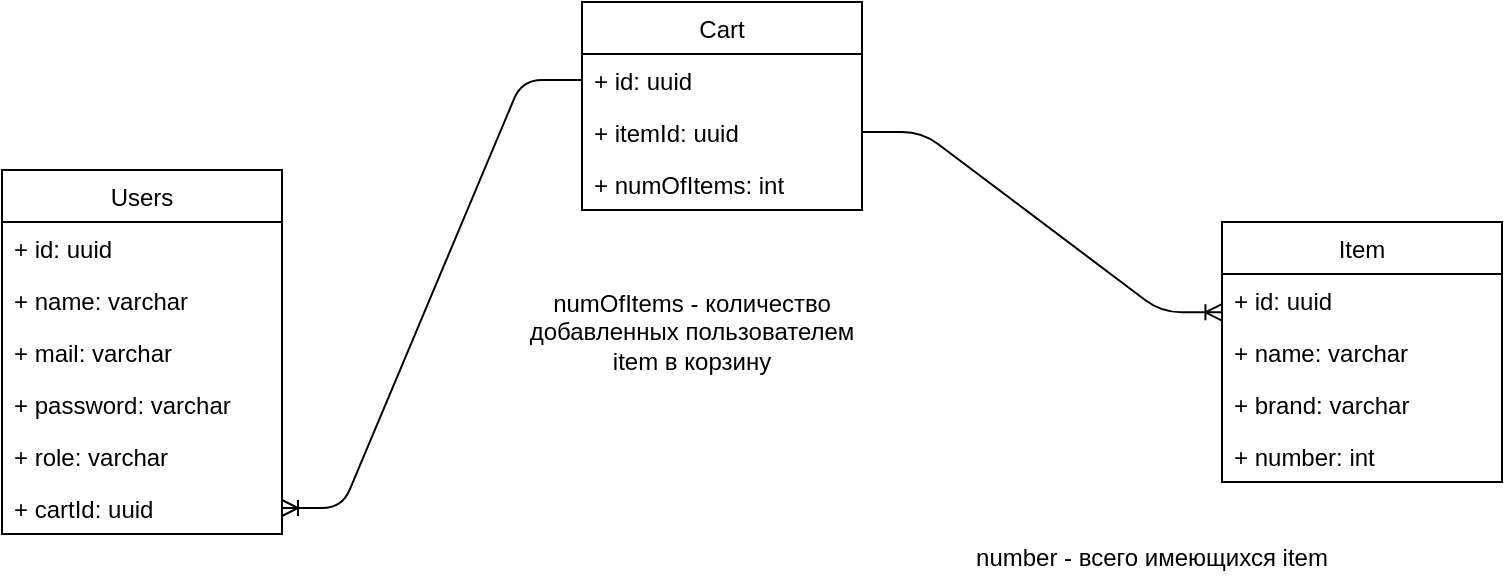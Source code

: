 <mxfile version="14.9.8" type="github">
  <diagram id="5fFgp1cHh4VwXKB1_imK" name="Page-1">
    <mxGraphModel dx="1162" dy="627" grid="1" gridSize="10" guides="1" tooltips="1" connect="1" arrows="1" fold="1" page="1" pageScale="1" pageWidth="827" pageHeight="1169" math="0" shadow="0">
      <root>
        <mxCell id="0" />
        <mxCell id="1" parent="0" />
        <mxCell id="ql77PT8SmIbXVKm26KD9-1" value="Users" style="swimlane;fontStyle=0;childLayout=stackLayout;horizontal=1;startSize=26;fillColor=none;horizontalStack=0;resizeParent=1;resizeParentMax=0;resizeLast=0;collapsible=1;marginBottom=0;" vertex="1" parent="1">
          <mxGeometry x="30" y="174" width="140" height="182" as="geometry" />
        </mxCell>
        <mxCell id="ql77PT8SmIbXVKm26KD9-2" value="+ id: uuid" style="text;strokeColor=none;fillColor=none;align=left;verticalAlign=top;spacingLeft=4;spacingRight=4;overflow=hidden;rotatable=0;points=[[0,0.5],[1,0.5]];portConstraint=eastwest;" vertex="1" parent="ql77PT8SmIbXVKm26KD9-1">
          <mxGeometry y="26" width="140" height="26" as="geometry" />
        </mxCell>
        <mxCell id="ql77PT8SmIbXVKm26KD9-3" value="+ name: varchar" style="text;strokeColor=none;fillColor=none;align=left;verticalAlign=top;spacingLeft=4;spacingRight=4;overflow=hidden;rotatable=0;points=[[0,0.5],[1,0.5]];portConstraint=eastwest;" vertex="1" parent="ql77PT8SmIbXVKm26KD9-1">
          <mxGeometry y="52" width="140" height="26" as="geometry" />
        </mxCell>
        <mxCell id="ql77PT8SmIbXVKm26KD9-4" value="+ mail: varchar" style="text;strokeColor=none;fillColor=none;align=left;verticalAlign=top;spacingLeft=4;spacingRight=4;overflow=hidden;rotatable=0;points=[[0,0.5],[1,0.5]];portConstraint=eastwest;" vertex="1" parent="ql77PT8SmIbXVKm26KD9-1">
          <mxGeometry y="78" width="140" height="26" as="geometry" />
        </mxCell>
        <mxCell id="ql77PT8SmIbXVKm26KD9-5" value="+ password: varchar" style="text;strokeColor=none;fillColor=none;align=left;verticalAlign=top;spacingLeft=4;spacingRight=4;overflow=hidden;rotatable=0;points=[[0,0.5],[1,0.5]];portConstraint=eastwest;" vertex="1" parent="ql77PT8SmIbXVKm26KD9-1">
          <mxGeometry y="104" width="140" height="26" as="geometry" />
        </mxCell>
        <mxCell id="ql77PT8SmIbXVKm26KD9-6" value="+ role: varchar" style="text;strokeColor=none;fillColor=none;align=left;verticalAlign=top;spacingLeft=4;spacingRight=4;overflow=hidden;rotatable=0;points=[[0,0.5],[1,0.5]];portConstraint=eastwest;" vertex="1" parent="ql77PT8SmIbXVKm26KD9-1">
          <mxGeometry y="130" width="140" height="26" as="geometry" />
        </mxCell>
        <mxCell id="ql77PT8SmIbXVKm26KD9-19" value="+ cartId: uuid" style="text;strokeColor=none;fillColor=none;align=left;verticalAlign=top;spacingLeft=4;spacingRight=4;overflow=hidden;rotatable=0;points=[[0,0.5],[1,0.5]];portConstraint=eastwest;" vertex="1" parent="ql77PT8SmIbXVKm26KD9-1">
          <mxGeometry y="156" width="140" height="26" as="geometry" />
        </mxCell>
        <mxCell id="ql77PT8SmIbXVKm26KD9-7" value="Cart" style="swimlane;fontStyle=0;childLayout=stackLayout;horizontal=1;startSize=26;fillColor=none;horizontalStack=0;resizeParent=1;resizeParentMax=0;resizeLast=0;collapsible=1;marginBottom=0;" vertex="1" parent="1">
          <mxGeometry x="320" y="90" width="140" height="104" as="geometry" />
        </mxCell>
        <mxCell id="ql77PT8SmIbXVKm26KD9-8" value="+ id: uuid" style="text;strokeColor=none;fillColor=none;align=left;verticalAlign=top;spacingLeft=4;spacingRight=4;overflow=hidden;rotatable=0;points=[[0,0.5],[1,0.5]];portConstraint=eastwest;" vertex="1" parent="ql77PT8SmIbXVKm26KD9-7">
          <mxGeometry y="26" width="140" height="26" as="geometry" />
        </mxCell>
        <mxCell id="ql77PT8SmIbXVKm26KD9-20" value="+ itemId: uuid" style="text;strokeColor=none;fillColor=none;align=left;verticalAlign=top;spacingLeft=4;spacingRight=4;overflow=hidden;rotatable=0;points=[[0,0.5],[1,0.5]];portConstraint=eastwest;" vertex="1" parent="ql77PT8SmIbXVKm26KD9-7">
          <mxGeometry y="52" width="140" height="26" as="geometry" />
        </mxCell>
        <mxCell id="ql77PT8SmIbXVKm26KD9-23" value="+ numOfItems: int" style="text;strokeColor=none;fillColor=none;align=left;verticalAlign=top;spacingLeft=4;spacingRight=4;overflow=hidden;rotatable=0;points=[[0,0.5],[1,0.5]];portConstraint=eastwest;" vertex="1" parent="ql77PT8SmIbXVKm26KD9-7">
          <mxGeometry y="78" width="140" height="26" as="geometry" />
        </mxCell>
        <mxCell id="ql77PT8SmIbXVKm26KD9-13" value="Item" style="swimlane;fontStyle=0;childLayout=stackLayout;horizontal=1;startSize=26;fillColor=none;horizontalStack=0;resizeParent=1;resizeParentMax=0;resizeLast=0;collapsible=1;marginBottom=0;" vertex="1" parent="1">
          <mxGeometry x="640" y="200" width="140" height="130" as="geometry" />
        </mxCell>
        <mxCell id="ql77PT8SmIbXVKm26KD9-14" value="+ id: uuid" style="text;strokeColor=none;fillColor=none;align=left;verticalAlign=top;spacingLeft=4;spacingRight=4;overflow=hidden;rotatable=0;points=[[0,0.5],[1,0.5]];portConstraint=eastwest;" vertex="1" parent="ql77PT8SmIbXVKm26KD9-13">
          <mxGeometry y="26" width="140" height="26" as="geometry" />
        </mxCell>
        <mxCell id="ql77PT8SmIbXVKm26KD9-15" value="+ name: varchar" style="text;strokeColor=none;fillColor=none;align=left;verticalAlign=top;spacingLeft=4;spacingRight=4;overflow=hidden;rotatable=0;points=[[0,0.5],[1,0.5]];portConstraint=eastwest;" vertex="1" parent="ql77PT8SmIbXVKm26KD9-13">
          <mxGeometry y="52" width="140" height="26" as="geometry" />
        </mxCell>
        <mxCell id="ql77PT8SmIbXVKm26KD9-18" value="+ brand: varchar" style="text;strokeColor=none;fillColor=none;align=left;verticalAlign=top;spacingLeft=4;spacingRight=4;overflow=hidden;rotatable=0;points=[[0,0.5],[1,0.5]];portConstraint=eastwest;" vertex="1" parent="ql77PT8SmIbXVKm26KD9-13">
          <mxGeometry y="78" width="140" height="26" as="geometry" />
        </mxCell>
        <mxCell id="ql77PT8SmIbXVKm26KD9-26" value="+ number: int" style="text;strokeColor=none;fillColor=none;align=left;verticalAlign=top;spacingLeft=4;spacingRight=4;overflow=hidden;rotatable=0;points=[[0,0.5],[1,0.5]];portConstraint=eastwest;" vertex="1" parent="ql77PT8SmIbXVKm26KD9-13">
          <mxGeometry y="104" width="140" height="26" as="geometry" />
        </mxCell>
        <mxCell id="ql77PT8SmIbXVKm26KD9-21" value="" style="edgeStyle=entityRelationEdgeStyle;fontSize=12;html=1;endArrow=ERoneToMany;entryX=-0.002;entryY=0.736;entryDx=0;entryDy=0;entryPerimeter=0;" edge="1" parent="1" source="ql77PT8SmIbXVKm26KD9-20" target="ql77PT8SmIbXVKm26KD9-14">
          <mxGeometry width="100" height="100" relative="1" as="geometry">
            <mxPoint x="390" y="280" as="sourcePoint" />
            <mxPoint x="300" y="340" as="targetPoint" />
          </mxGeometry>
        </mxCell>
        <mxCell id="ql77PT8SmIbXVKm26KD9-22" value="" style="edgeStyle=entityRelationEdgeStyle;fontSize=12;html=1;endArrow=ERoneToMany;" edge="1" parent="1" source="ql77PT8SmIbXVKm26KD9-8" target="ql77PT8SmIbXVKm26KD9-19">
          <mxGeometry width="100" height="100" relative="1" as="geometry">
            <mxPoint x="240" y="390" as="sourcePoint" />
            <mxPoint x="399.72" y="308.066" as="targetPoint" />
          </mxGeometry>
        </mxCell>
        <mxCell id="ql77PT8SmIbXVKm26KD9-24" value="number - всего имеющихся item " style="text;html=1;strokeColor=none;fillColor=none;align=center;verticalAlign=middle;whiteSpace=wrap;rounded=0;" vertex="1" parent="1">
          <mxGeometry x="510" y="356" width="190" height="24" as="geometry" />
        </mxCell>
        <mxCell id="ql77PT8SmIbXVKm26KD9-25" value="numOfItems - количество добавленных пользователем item в корзину" style="text;html=1;strokeColor=none;fillColor=none;align=center;verticalAlign=middle;whiteSpace=wrap;rounded=0;" vertex="1" parent="1">
          <mxGeometry x="280" y="230" width="190" height="50" as="geometry" />
        </mxCell>
      </root>
    </mxGraphModel>
  </diagram>
</mxfile>
